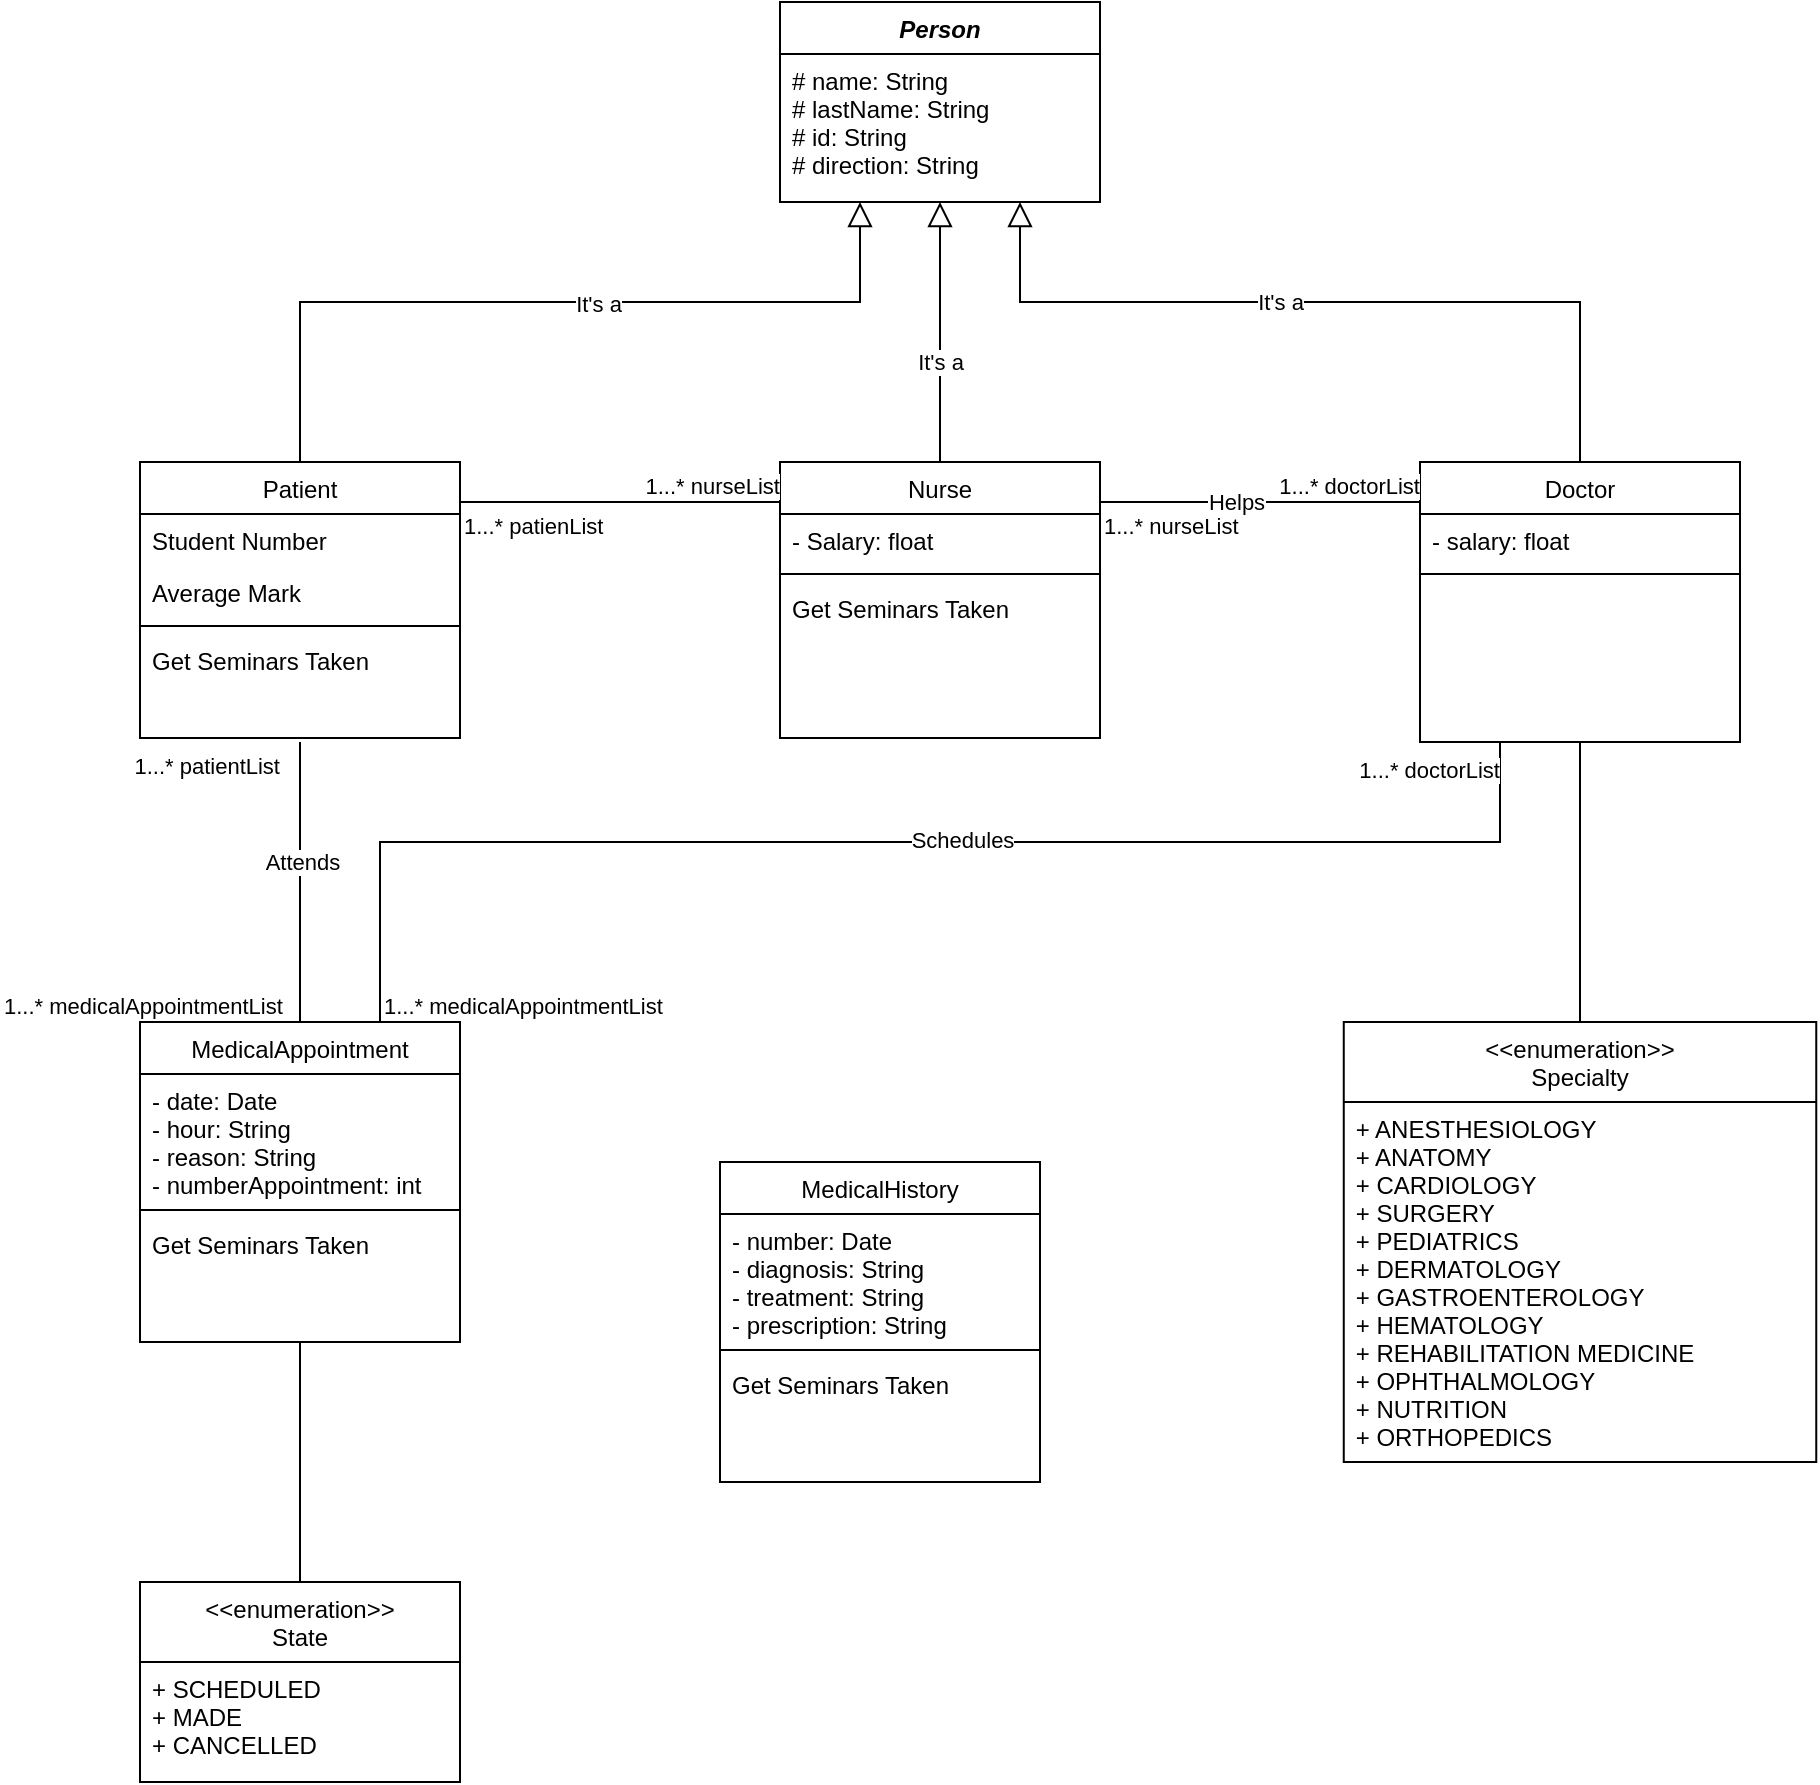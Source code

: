 <mxfile version="24.4.0" type="github">
  <diagram id="C5RBs43oDa-KdzZeNtuy" name="Page-1">
    <mxGraphModel dx="2117" dy="557" grid="1" gridSize="10" guides="1" tooltips="1" connect="1" arrows="1" fold="1" page="1" pageScale="1" pageWidth="827" pageHeight="1169" math="0" shadow="0">
      <root>
        <mxCell id="WIyWlLk6GJQsqaUBKTNV-0" />
        <mxCell id="WIyWlLk6GJQsqaUBKTNV-1" parent="WIyWlLk6GJQsqaUBKTNV-0" />
        <mxCell id="zkfFHV4jXpPFQw0GAbJ--0" value="Person" style="swimlane;fontStyle=3;align=center;verticalAlign=top;childLayout=stackLayout;horizontal=1;startSize=26;horizontalStack=0;resizeParent=1;resizeLast=0;collapsible=1;marginBottom=0;rounded=0;shadow=0;strokeWidth=1;" parent="WIyWlLk6GJQsqaUBKTNV-1" vertex="1">
          <mxGeometry x="120" y="130" width="160" height="100" as="geometry">
            <mxRectangle x="230" y="140" width="160" height="26" as="alternateBounds" />
          </mxGeometry>
        </mxCell>
        <mxCell id="zkfFHV4jXpPFQw0GAbJ--1" value="# name: String&#xa;# lastName: String&#xa;# id: String&#xa;# direction: String&#xa;" style="text;align=left;verticalAlign=top;spacingLeft=4;spacingRight=4;overflow=hidden;rotatable=0;points=[[0,0.5],[1,0.5]];portConstraint=eastwest;" parent="zkfFHV4jXpPFQw0GAbJ--0" vertex="1">
          <mxGeometry y="26" width="160" height="74" as="geometry" />
        </mxCell>
        <mxCell id="zkfFHV4jXpPFQw0GAbJ--6" value="Nurse" style="swimlane;fontStyle=0;align=center;verticalAlign=top;childLayout=stackLayout;horizontal=1;startSize=26;horizontalStack=0;resizeParent=1;resizeLast=0;collapsible=1;marginBottom=0;rounded=0;shadow=0;strokeWidth=1;" parent="WIyWlLk6GJQsqaUBKTNV-1" vertex="1">
          <mxGeometry x="120" y="360" width="160" height="138" as="geometry">
            <mxRectangle x="130" y="380" width="160" height="26" as="alternateBounds" />
          </mxGeometry>
        </mxCell>
        <mxCell id="zkfFHV4jXpPFQw0GAbJ--7" value="- Salary: float" style="text;align=left;verticalAlign=top;spacingLeft=4;spacingRight=4;overflow=hidden;rotatable=0;points=[[0,0.5],[1,0.5]];portConstraint=eastwest;" parent="zkfFHV4jXpPFQw0GAbJ--6" vertex="1">
          <mxGeometry y="26" width="160" height="26" as="geometry" />
        </mxCell>
        <mxCell id="zkfFHV4jXpPFQw0GAbJ--9" value="" style="line;html=1;strokeWidth=1;align=left;verticalAlign=middle;spacingTop=-1;spacingLeft=3;spacingRight=3;rotatable=0;labelPosition=right;points=[];portConstraint=eastwest;" parent="zkfFHV4jXpPFQw0GAbJ--6" vertex="1">
          <mxGeometry y="52" width="160" height="8" as="geometry" />
        </mxCell>
        <mxCell id="zkfFHV4jXpPFQw0GAbJ--11" value="Get Seminars Taken" style="text;align=left;verticalAlign=top;spacingLeft=4;spacingRight=4;overflow=hidden;rotatable=0;points=[[0,0.5],[1,0.5]];portConstraint=eastwest;" parent="zkfFHV4jXpPFQw0GAbJ--6" vertex="1">
          <mxGeometry y="60" width="160" height="26" as="geometry" />
        </mxCell>
        <mxCell id="zkfFHV4jXpPFQw0GAbJ--12" value="" style="endArrow=block;endSize=10;endFill=0;shadow=0;strokeWidth=1;rounded=0;curved=0;edgeStyle=elbowEdgeStyle;elbow=vertical;" parent="WIyWlLk6GJQsqaUBKTNV-1" source="zkfFHV4jXpPFQw0GAbJ--6" target="zkfFHV4jXpPFQw0GAbJ--0" edge="1">
          <mxGeometry width="160" relative="1" as="geometry">
            <mxPoint x="200" y="203" as="sourcePoint" />
            <mxPoint x="200" y="203" as="targetPoint" />
          </mxGeometry>
        </mxCell>
        <mxCell id="zkfFHV4jXpPFQw0GAbJ--13" value="Doctor" style="swimlane;fontStyle=0;align=center;verticalAlign=top;childLayout=stackLayout;horizontal=1;startSize=26;horizontalStack=0;resizeParent=1;resizeLast=0;collapsible=1;marginBottom=0;rounded=0;shadow=0;strokeWidth=1;" parent="WIyWlLk6GJQsqaUBKTNV-1" vertex="1">
          <mxGeometry x="440" y="360" width="160" height="140" as="geometry">
            <mxRectangle x="340" y="380" width="170" height="26" as="alternateBounds" />
          </mxGeometry>
        </mxCell>
        <mxCell id="zkfFHV4jXpPFQw0GAbJ--14" value="- salary: float" style="text;align=left;verticalAlign=top;spacingLeft=4;spacingRight=4;overflow=hidden;rotatable=0;points=[[0,0.5],[1,0.5]];portConstraint=eastwest;" parent="zkfFHV4jXpPFQw0GAbJ--13" vertex="1">
          <mxGeometry y="26" width="160" height="26" as="geometry" />
        </mxCell>
        <mxCell id="zkfFHV4jXpPFQw0GAbJ--15" value="" style="line;html=1;strokeWidth=1;align=left;verticalAlign=middle;spacingTop=-1;spacingLeft=3;spacingRight=3;rotatable=0;labelPosition=right;points=[];portConstraint=eastwest;" parent="zkfFHV4jXpPFQw0GAbJ--13" vertex="1">
          <mxGeometry y="52" width="160" height="8" as="geometry" />
        </mxCell>
        <mxCell id="zkfFHV4jXpPFQw0GAbJ--16" value="" style="endArrow=block;endSize=10;endFill=0;shadow=0;strokeWidth=1;rounded=0;curved=0;edgeStyle=elbowEdgeStyle;elbow=vertical;entryX=0.75;entryY=1;entryDx=0;entryDy=0;" parent="WIyWlLk6GJQsqaUBKTNV-1" source="zkfFHV4jXpPFQw0GAbJ--13" target="zkfFHV4jXpPFQw0GAbJ--0" edge="1">
          <mxGeometry width="160" relative="1" as="geometry">
            <mxPoint x="210" y="373" as="sourcePoint" />
            <mxPoint x="310" y="271" as="targetPoint" />
            <Array as="points">
              <mxPoint x="360" y="280" />
            </Array>
          </mxGeometry>
        </mxCell>
        <mxCell id="u-4s6Ov6tr3szu7wvOjj-0" value="Patient" style="swimlane;fontStyle=0;align=center;verticalAlign=top;childLayout=stackLayout;horizontal=1;startSize=26;horizontalStack=0;resizeParent=1;resizeLast=0;collapsible=1;marginBottom=0;rounded=0;shadow=0;strokeWidth=1;" parent="WIyWlLk6GJQsqaUBKTNV-1" vertex="1">
          <mxGeometry x="-200" y="360" width="160" height="138" as="geometry">
            <mxRectangle x="130" y="380" width="160" height="26" as="alternateBounds" />
          </mxGeometry>
        </mxCell>
        <mxCell id="u-4s6Ov6tr3szu7wvOjj-1" value="Student Number" style="text;align=left;verticalAlign=top;spacingLeft=4;spacingRight=4;overflow=hidden;rotatable=0;points=[[0,0.5],[1,0.5]];portConstraint=eastwest;" parent="u-4s6Ov6tr3szu7wvOjj-0" vertex="1">
          <mxGeometry y="26" width="160" height="26" as="geometry" />
        </mxCell>
        <mxCell id="u-4s6Ov6tr3szu7wvOjj-2" value="Average Mark" style="text;align=left;verticalAlign=top;spacingLeft=4;spacingRight=4;overflow=hidden;rotatable=0;points=[[0,0.5],[1,0.5]];portConstraint=eastwest;rounded=0;shadow=0;html=0;" parent="u-4s6Ov6tr3szu7wvOjj-0" vertex="1">
          <mxGeometry y="52" width="160" height="26" as="geometry" />
        </mxCell>
        <mxCell id="u-4s6Ov6tr3szu7wvOjj-3" value="" style="line;html=1;strokeWidth=1;align=left;verticalAlign=middle;spacingTop=-1;spacingLeft=3;spacingRight=3;rotatable=0;labelPosition=right;points=[];portConstraint=eastwest;" parent="u-4s6Ov6tr3szu7wvOjj-0" vertex="1">
          <mxGeometry y="78" width="160" height="8" as="geometry" />
        </mxCell>
        <mxCell id="u-4s6Ov6tr3szu7wvOjj-5" value="Get Seminars Taken" style="text;align=left;verticalAlign=top;spacingLeft=4;spacingRight=4;overflow=hidden;rotatable=0;points=[[0,0.5],[1,0.5]];portConstraint=eastwest;" parent="u-4s6Ov6tr3szu7wvOjj-0" vertex="1">
          <mxGeometry y="86" width="160" height="26" as="geometry" />
        </mxCell>
        <mxCell id="u-4s6Ov6tr3szu7wvOjj-6" value="" style="endArrow=block;endSize=10;endFill=0;shadow=0;strokeWidth=1;rounded=0;curved=0;edgeStyle=elbowEdgeStyle;elbow=vertical;exitX=0.5;exitY=0;exitDx=0;exitDy=0;entryX=0.25;entryY=1;entryDx=0;entryDy=0;" parent="WIyWlLk6GJQsqaUBKTNV-1" source="u-4s6Ov6tr3szu7wvOjj-0" target="zkfFHV4jXpPFQw0GAbJ--0" edge="1">
          <mxGeometry width="160" relative="1" as="geometry">
            <mxPoint x="200" y="360" as="sourcePoint" />
            <mxPoint x="300" y="220" as="targetPoint" />
            <Array as="points">
              <mxPoint x="80" y="280" />
            </Array>
          </mxGeometry>
        </mxCell>
        <mxCell id="rtvJsowL2uCDPfCGGApR-6" value="It&#39;s a" style="edgeLabel;html=1;align=center;verticalAlign=middle;resizable=0;points=[];" parent="u-4s6Ov6tr3szu7wvOjj-6" vertex="1" connectable="0">
          <mxGeometry x="0.115" y="-1" relative="1" as="geometry">
            <mxPoint as="offset" />
          </mxGeometry>
        </mxCell>
        <mxCell id="u-4s6Ov6tr3szu7wvOjj-10" value="MedicalAppointment" style="swimlane;fontStyle=0;align=center;verticalAlign=top;childLayout=stackLayout;horizontal=1;startSize=26;horizontalStack=0;resizeParent=1;resizeLast=0;collapsible=1;marginBottom=0;rounded=0;shadow=0;strokeWidth=1;" parent="WIyWlLk6GJQsqaUBKTNV-1" vertex="1">
          <mxGeometry x="-200" y="640" width="160" height="160" as="geometry">
            <mxRectangle x="130" y="380" width="160" height="26" as="alternateBounds" />
          </mxGeometry>
        </mxCell>
        <mxCell id="u-4s6Ov6tr3szu7wvOjj-11" value="- date: Date&#xa;- hour: String&#xa;- reason: String&#xa;- numberAppointment: int" style="text;align=left;verticalAlign=top;spacingLeft=4;spacingRight=4;overflow=hidden;rotatable=0;points=[[0,0.5],[1,0.5]];portConstraint=eastwest;" parent="u-4s6Ov6tr3szu7wvOjj-10" vertex="1">
          <mxGeometry y="26" width="160" height="64" as="geometry" />
        </mxCell>
        <mxCell id="u-4s6Ov6tr3szu7wvOjj-13" value="" style="line;html=1;strokeWidth=1;align=left;verticalAlign=middle;spacingTop=-1;spacingLeft=3;spacingRight=3;rotatable=0;labelPosition=right;points=[];portConstraint=eastwest;" parent="u-4s6Ov6tr3szu7wvOjj-10" vertex="1">
          <mxGeometry y="90" width="160" height="8" as="geometry" />
        </mxCell>
        <mxCell id="u-4s6Ov6tr3szu7wvOjj-15" value="Get Seminars Taken" style="text;align=left;verticalAlign=top;spacingLeft=4;spacingRight=4;overflow=hidden;rotatable=0;points=[[0,0.5],[1,0.5]];portConstraint=eastwest;" parent="u-4s6Ov6tr3szu7wvOjj-10" vertex="1">
          <mxGeometry y="98" width="160" height="26" as="geometry" />
        </mxCell>
        <mxCell id="nf6GtYuXOrSCbUcl3UwR-0" value="&lt;&lt;enumeration&gt;&gt;&#xa;Specialty" style="swimlane;fontStyle=0;align=center;verticalAlign=top;childLayout=stackLayout;horizontal=1;startSize=40;horizontalStack=0;resizeParent=1;resizeLast=0;collapsible=1;marginBottom=0;rounded=0;shadow=0;strokeWidth=1;" parent="WIyWlLk6GJQsqaUBKTNV-1" vertex="1">
          <mxGeometry x="401.88" y="640" width="236.25" height="220" as="geometry">
            <mxRectangle x="130" y="380" width="160" height="26" as="alternateBounds" />
          </mxGeometry>
        </mxCell>
        <mxCell id="nf6GtYuXOrSCbUcl3UwR-1" value="+ ANESTHESIOLOGY&#xa;+ ANATOMY&#xa;+ CARDIOLOGY&#xa;+ SURGERY&#xa;+ PEDIATRICS&#xa;+ DERMATOLOGY&#xa;+ GASTROENTEROLOGY&#xa;+ HEMATOLOGY&#xa;+ REHABILITATION MEDICINE&#xa;+ OPHTHALMOLOGY&#xa;+ NUTRITION&#xa;+ ORTHOPEDICS&#xa;" style="text;align=left;verticalAlign=top;spacingLeft=4;spacingRight=4;overflow=hidden;rotatable=0;points=[[0,0.5],[1,0.5]];portConstraint=eastwest;" parent="nf6GtYuXOrSCbUcl3UwR-0" vertex="1">
          <mxGeometry y="40" width="236.25" height="180" as="geometry" />
        </mxCell>
        <mxCell id="9nxCpHyB3YXCoemgMU6g-3" value="" style="endArrow=none;html=1;edgeStyle=orthogonalEdgeStyle;rounded=0;" parent="WIyWlLk6GJQsqaUBKTNV-1" edge="1">
          <mxGeometry relative="1" as="geometry">
            <mxPoint x="280" y="380" as="sourcePoint" />
            <mxPoint x="440" y="380" as="targetPoint" />
          </mxGeometry>
        </mxCell>
        <mxCell id="9nxCpHyB3YXCoemgMU6g-4" value="1...* nurseList" style="edgeLabel;resizable=0;html=1;align=left;verticalAlign=bottom;" parent="9nxCpHyB3YXCoemgMU6g-3" connectable="0" vertex="1">
          <mxGeometry x="-1" relative="1" as="geometry">
            <mxPoint y="20" as="offset" />
          </mxGeometry>
        </mxCell>
        <mxCell id="9nxCpHyB3YXCoemgMU6g-5" value="1...* doctorList" style="edgeLabel;resizable=0;html=1;align=right;verticalAlign=bottom;" parent="9nxCpHyB3YXCoemgMU6g-3" connectable="0" vertex="1">
          <mxGeometry x="1" relative="1" as="geometry" />
        </mxCell>
        <mxCell id="hKyiq-k3pNiRIHzsLkep-5" value="Helps" style="edgeLabel;html=1;align=center;verticalAlign=middle;resizable=0;points=[];" vertex="1" connectable="0" parent="9nxCpHyB3YXCoemgMU6g-3">
          <mxGeometry x="-0.15" relative="1" as="geometry">
            <mxPoint as="offset" />
          </mxGeometry>
        </mxCell>
        <mxCell id="9nxCpHyB3YXCoemgMU6g-6" value="" style="endArrow=none;html=1;edgeStyle=orthogonalEdgeStyle;rounded=0;exitX=0.5;exitY=0;exitDx=0;exitDy=0;" parent="WIyWlLk6GJQsqaUBKTNV-1" edge="1" source="u-4s6Ov6tr3szu7wvOjj-10">
          <mxGeometry relative="1" as="geometry">
            <mxPoint x="-360" y="380" as="sourcePoint" />
            <mxPoint x="-120" y="500" as="targetPoint" />
            <Array as="points">
              <mxPoint x="-120" y="590" />
              <mxPoint x="-120" y="590" />
            </Array>
          </mxGeometry>
        </mxCell>
        <mxCell id="9nxCpHyB3YXCoemgMU6g-7" value="1...* medicalAppointmentList" style="edgeLabel;resizable=0;html=1;align=left;verticalAlign=bottom;" parent="9nxCpHyB3YXCoemgMU6g-6" connectable="0" vertex="1">
          <mxGeometry x="-1" relative="1" as="geometry">
            <mxPoint x="-150" as="offset" />
          </mxGeometry>
        </mxCell>
        <mxCell id="9nxCpHyB3YXCoemgMU6g-8" value="1...* patientList" style="edgeLabel;resizable=0;html=1;align=right;verticalAlign=bottom;" parent="9nxCpHyB3YXCoemgMU6g-6" connectable="0" vertex="1">
          <mxGeometry x="1" relative="1" as="geometry">
            <mxPoint x="-10" y="20" as="offset" />
          </mxGeometry>
        </mxCell>
        <mxCell id="hKyiq-k3pNiRIHzsLkep-4" value="Attends" style="edgeLabel;html=1;align=center;verticalAlign=middle;resizable=0;points=[];" vertex="1" connectable="0" parent="9nxCpHyB3YXCoemgMU6g-6">
          <mxGeometry x="0.142" y="-1" relative="1" as="geometry">
            <mxPoint as="offset" />
          </mxGeometry>
        </mxCell>
        <mxCell id="9nxCpHyB3YXCoemgMU6g-10" value="&lt;&lt;enumeration&gt;&gt;&#xa;State" style="swimlane;fontStyle=0;align=center;verticalAlign=top;childLayout=stackLayout;horizontal=1;startSize=40;horizontalStack=0;resizeParent=1;resizeLast=0;collapsible=1;marginBottom=0;rounded=0;shadow=0;strokeWidth=1;" parent="WIyWlLk6GJQsqaUBKTNV-1" vertex="1">
          <mxGeometry x="-200" y="920" width="160" height="100" as="geometry">
            <mxRectangle x="130" y="380" width="160" height="26" as="alternateBounds" />
          </mxGeometry>
        </mxCell>
        <mxCell id="9nxCpHyB3YXCoemgMU6g-11" value="+ SCHEDULED&#xa;+ MADE&#xa;+ CANCELLED" style="text;align=left;verticalAlign=top;spacingLeft=4;spacingRight=4;overflow=hidden;rotatable=0;points=[[0,0.5],[1,0.5]];portConstraint=eastwest;" parent="9nxCpHyB3YXCoemgMU6g-10" vertex="1">
          <mxGeometry y="40" width="160" height="50" as="geometry" />
        </mxCell>
        <mxCell id="rtvJsowL2uCDPfCGGApR-0" value="" style="endArrow=none;html=1;edgeStyle=orthogonalEdgeStyle;rounded=0;" parent="WIyWlLk6GJQsqaUBKTNV-1" edge="1">
          <mxGeometry relative="1" as="geometry">
            <mxPoint x="-40" y="380" as="sourcePoint" />
            <mxPoint x="120" y="380" as="targetPoint" />
          </mxGeometry>
        </mxCell>
        <mxCell id="rtvJsowL2uCDPfCGGApR-1" value="1...* patienList" style="edgeLabel;resizable=0;html=1;align=left;verticalAlign=bottom;" parent="rtvJsowL2uCDPfCGGApR-0" connectable="0" vertex="1">
          <mxGeometry x="-1" relative="1" as="geometry">
            <mxPoint y="20" as="offset" />
          </mxGeometry>
        </mxCell>
        <mxCell id="rtvJsowL2uCDPfCGGApR-2" value="1...* nurseList" style="edgeLabel;resizable=0;html=1;align=right;verticalAlign=bottom;" parent="rtvJsowL2uCDPfCGGApR-0" connectable="0" vertex="1">
          <mxGeometry x="1" relative="1" as="geometry" />
        </mxCell>
        <mxCell id="rtvJsowL2uCDPfCGGApR-3" value="" style="endArrow=none;html=1;edgeStyle=orthogonalEdgeStyle;rounded=0;entryX=0.5;entryY=1;entryDx=0;entryDy=0;exitX=0.5;exitY=0;exitDx=0;exitDy=0;" parent="WIyWlLk6GJQsqaUBKTNV-1" source="nf6GtYuXOrSCbUcl3UwR-0" target="zkfFHV4jXpPFQw0GAbJ--13" edge="1">
          <mxGeometry relative="1" as="geometry">
            <mxPoint x="300" y="550" as="sourcePoint" />
            <mxPoint x="460" y="550" as="targetPoint" />
          </mxGeometry>
        </mxCell>
        <mxCell id="rtvJsowL2uCDPfCGGApR-7" value="It&#39;s a" style="edgeLabel;html=1;align=center;verticalAlign=middle;resizable=0;points=[];" parent="WIyWlLk6GJQsqaUBKTNV-1" vertex="1" connectable="0">
          <mxGeometry x="200" y="310" as="geometry" />
        </mxCell>
        <mxCell id="rtvJsowL2uCDPfCGGApR-8" value="It&#39;s a" style="edgeLabel;html=1;align=center;verticalAlign=middle;resizable=0;points=[];" parent="WIyWlLk6GJQsqaUBKTNV-1" vertex="1" connectable="0">
          <mxGeometry x="370" y="280" as="geometry" />
        </mxCell>
        <mxCell id="rtvJsowL2uCDPfCGGApR-9" value="" style="endArrow=none;html=1;edgeStyle=orthogonalEdgeStyle;rounded=0;exitX=0.5;exitY=1;exitDx=0;exitDy=0;entryX=0.5;entryY=0;entryDx=0;entryDy=0;" parent="WIyWlLk6GJQsqaUBKTNV-1" source="u-4s6Ov6tr3szu7wvOjj-10" target="9nxCpHyB3YXCoemgMU6g-10" edge="1">
          <mxGeometry relative="1" as="geometry">
            <mxPoint x="-130" y="864" as="sourcePoint" />
            <mxPoint x="30" y="864" as="targetPoint" />
          </mxGeometry>
        </mxCell>
        <mxCell id="hKyiq-k3pNiRIHzsLkep-0" value="" style="endArrow=none;html=1;edgeStyle=orthogonalEdgeStyle;rounded=0;entryX=0.25;entryY=1;entryDx=0;entryDy=0;exitX=0.75;exitY=0;exitDx=0;exitDy=0;" edge="1" parent="WIyWlLk6GJQsqaUBKTNV-1" source="u-4s6Ov6tr3szu7wvOjj-10" target="zkfFHV4jXpPFQw0GAbJ--13">
          <mxGeometry relative="1" as="geometry">
            <mxPoint x="-110" y="650" as="sourcePoint" />
            <mxPoint x="-110" y="508" as="targetPoint" />
            <Array as="points">
              <mxPoint x="-80" y="550" />
              <mxPoint x="480" y="550" />
            </Array>
          </mxGeometry>
        </mxCell>
        <mxCell id="hKyiq-k3pNiRIHzsLkep-1" value="1...* medicalAppointmentList" style="edgeLabel;resizable=0;html=1;align=left;verticalAlign=bottom;" connectable="0" vertex="1" parent="hKyiq-k3pNiRIHzsLkep-0">
          <mxGeometry x="-1" relative="1" as="geometry">
            <mxPoint as="offset" />
          </mxGeometry>
        </mxCell>
        <mxCell id="hKyiq-k3pNiRIHzsLkep-2" value="1...* doctorList" style="edgeLabel;resizable=0;html=1;align=right;verticalAlign=bottom;" connectable="0" vertex="1" parent="hKyiq-k3pNiRIHzsLkep-0">
          <mxGeometry x="1" relative="1" as="geometry">
            <mxPoint y="22" as="offset" />
          </mxGeometry>
        </mxCell>
        <mxCell id="hKyiq-k3pNiRIHzsLkep-3" value="Schedules" style="edgeLabel;html=1;align=center;verticalAlign=middle;resizable=0;points=[];" vertex="1" connectable="0" parent="hKyiq-k3pNiRIHzsLkep-0">
          <mxGeometry x="0.089" y="1" relative="1" as="geometry">
            <mxPoint as="offset" />
          </mxGeometry>
        </mxCell>
        <mxCell id="hKyiq-k3pNiRIHzsLkep-7" value="MedicalHistory" style="swimlane;fontStyle=0;align=center;verticalAlign=top;childLayout=stackLayout;horizontal=1;startSize=26;horizontalStack=0;resizeParent=1;resizeLast=0;collapsible=1;marginBottom=0;rounded=0;shadow=0;strokeWidth=1;" vertex="1" parent="WIyWlLk6GJQsqaUBKTNV-1">
          <mxGeometry x="90" y="710" width="160" height="160" as="geometry">
            <mxRectangle x="130" y="380" width="160" height="26" as="alternateBounds" />
          </mxGeometry>
        </mxCell>
        <mxCell id="hKyiq-k3pNiRIHzsLkep-8" value="- number: Date&#xa;- diagnosis: String&#xa;- treatment: String&#xa;- prescription: String" style="text;align=left;verticalAlign=top;spacingLeft=4;spacingRight=4;overflow=hidden;rotatable=0;points=[[0,0.5],[1,0.5]];portConstraint=eastwest;" vertex="1" parent="hKyiq-k3pNiRIHzsLkep-7">
          <mxGeometry y="26" width="160" height="64" as="geometry" />
        </mxCell>
        <mxCell id="hKyiq-k3pNiRIHzsLkep-9" value="" style="line;html=1;strokeWidth=1;align=left;verticalAlign=middle;spacingTop=-1;spacingLeft=3;spacingRight=3;rotatable=0;labelPosition=right;points=[];portConstraint=eastwest;" vertex="1" parent="hKyiq-k3pNiRIHzsLkep-7">
          <mxGeometry y="90" width="160" height="8" as="geometry" />
        </mxCell>
        <mxCell id="hKyiq-k3pNiRIHzsLkep-10" value="Get Seminars Taken" style="text;align=left;verticalAlign=top;spacingLeft=4;spacingRight=4;overflow=hidden;rotatable=0;points=[[0,0.5],[1,0.5]];portConstraint=eastwest;" vertex="1" parent="hKyiq-k3pNiRIHzsLkep-7">
          <mxGeometry y="98" width="160" height="26" as="geometry" />
        </mxCell>
      </root>
    </mxGraphModel>
  </diagram>
</mxfile>
